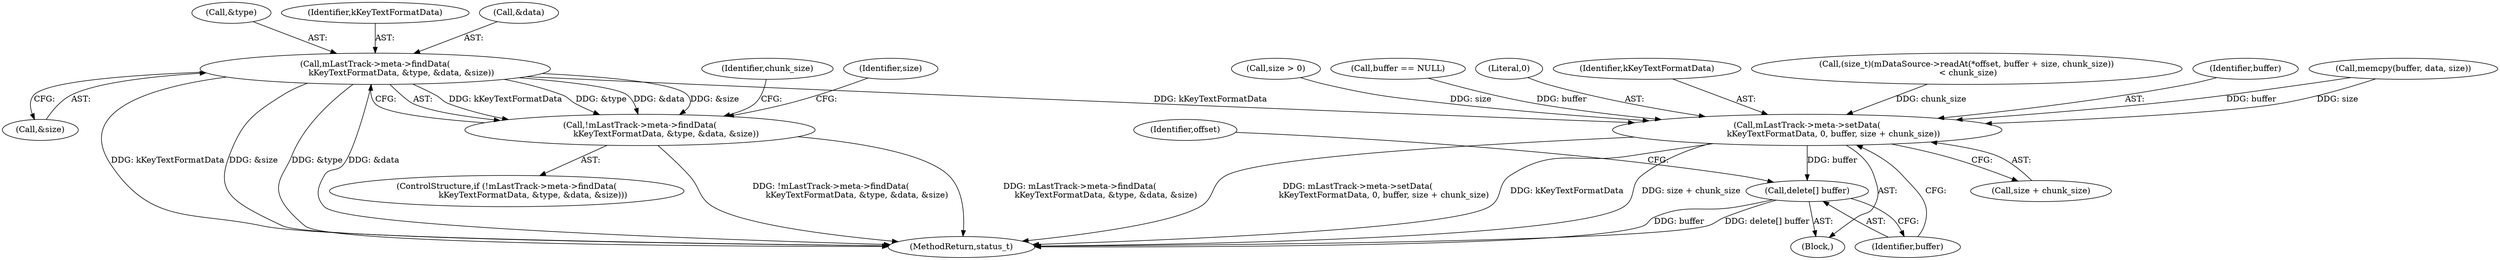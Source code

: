 digraph "0_Android_6fe85f7e15203e48df2cc3e8e1c4bc6ad49dc968@pointer" {
"1002721" [label="(Call,mLastTrack->meta->findData(\n                    kKeyTextFormatData, &type, &data, &size))"];
"1002720" [label="(Call,!mLastTrack->meta->findData(\n                    kKeyTextFormatData, &type, &data, &size))"];
"1002791" [label="(Call,mLastTrack->meta->setData(\n                    kKeyTextFormatData, 0, buffer, size + chunk_size))"];
"1002798" [label="(Call,delete[] buffer)"];
"1002721" [label="(Call,mLastTrack->meta->findData(\n                    kKeyTextFormatData, &type, &data, &size))"];
"1002736" [label="(Identifier,chunk_size)"];
"1002759" [label="(Call,size > 0)"];
"1002727" [label="(Call,&size)"];
"1002802" [label="(Identifier,offset)"];
"1002752" [label="(Call,buffer == NULL)"];
"1002931" [label="(MethodReturn,status_t)"];
"1002723" [label="(Call,&type)"];
"1002793" [label="(Literal,0)"];
"1002792" [label="(Identifier,kKeyTextFormatData)"];
"1002791" [label="(Call,mLastTrack->meta->setData(\n                    kKeyTextFormatData, 0, buffer, size + chunk_size))"];
"1002798" [label="(Call,delete[] buffer)"];
"1002722" [label="(Identifier,kKeyTextFormatData)"];
"1002712" [label="(Block,)"];
"1002768" [label="(Call,(size_t)(mDataSource->readAt(*offset, buffer + size, chunk_size))\n < chunk_size)"];
"1002731" [label="(Identifier,size)"];
"1002725" [label="(Call,&data)"];
"1002799" [label="(Identifier,buffer)"];
"1002720" [label="(Call,!mLastTrack->meta->findData(\n                    kKeyTextFormatData, &type, &data, &size))"];
"1002795" [label="(Call,size + chunk_size)"];
"1002794" [label="(Identifier,buffer)"];
"1002763" [label="(Call,memcpy(buffer, data, size))"];
"1002719" [label="(ControlStructure,if (!mLastTrack->meta->findData(\n                    kKeyTextFormatData, &type, &data, &size)))"];
"1002721" -> "1002720"  [label="AST: "];
"1002721" -> "1002727"  [label="CFG: "];
"1002722" -> "1002721"  [label="AST: "];
"1002723" -> "1002721"  [label="AST: "];
"1002725" -> "1002721"  [label="AST: "];
"1002727" -> "1002721"  [label="AST: "];
"1002720" -> "1002721"  [label="CFG: "];
"1002721" -> "1002931"  [label="DDG: &size"];
"1002721" -> "1002931"  [label="DDG: &type"];
"1002721" -> "1002931"  [label="DDG: &data"];
"1002721" -> "1002931"  [label="DDG: kKeyTextFormatData"];
"1002721" -> "1002720"  [label="DDG: kKeyTextFormatData"];
"1002721" -> "1002720"  [label="DDG: &type"];
"1002721" -> "1002720"  [label="DDG: &data"];
"1002721" -> "1002720"  [label="DDG: &size"];
"1002721" -> "1002791"  [label="DDG: kKeyTextFormatData"];
"1002720" -> "1002719"  [label="AST: "];
"1002731" -> "1002720"  [label="CFG: "];
"1002736" -> "1002720"  [label="CFG: "];
"1002720" -> "1002931"  [label="DDG: !mLastTrack->meta->findData(\n                    kKeyTextFormatData, &type, &data, &size)"];
"1002720" -> "1002931"  [label="DDG: mLastTrack->meta->findData(\n                    kKeyTextFormatData, &type, &data, &size)"];
"1002791" -> "1002712"  [label="AST: "];
"1002791" -> "1002795"  [label="CFG: "];
"1002792" -> "1002791"  [label="AST: "];
"1002793" -> "1002791"  [label="AST: "];
"1002794" -> "1002791"  [label="AST: "];
"1002795" -> "1002791"  [label="AST: "];
"1002799" -> "1002791"  [label="CFG: "];
"1002791" -> "1002931"  [label="DDG: mLastTrack->meta->setData(\n                    kKeyTextFormatData, 0, buffer, size + chunk_size)"];
"1002791" -> "1002931"  [label="DDG: kKeyTextFormatData"];
"1002791" -> "1002931"  [label="DDG: size + chunk_size"];
"1002763" -> "1002791"  [label="DDG: buffer"];
"1002763" -> "1002791"  [label="DDG: size"];
"1002752" -> "1002791"  [label="DDG: buffer"];
"1002759" -> "1002791"  [label="DDG: size"];
"1002768" -> "1002791"  [label="DDG: chunk_size"];
"1002791" -> "1002798"  [label="DDG: buffer"];
"1002798" -> "1002712"  [label="AST: "];
"1002798" -> "1002799"  [label="CFG: "];
"1002799" -> "1002798"  [label="AST: "];
"1002802" -> "1002798"  [label="CFG: "];
"1002798" -> "1002931"  [label="DDG: delete[] buffer"];
"1002798" -> "1002931"  [label="DDG: buffer"];
}
